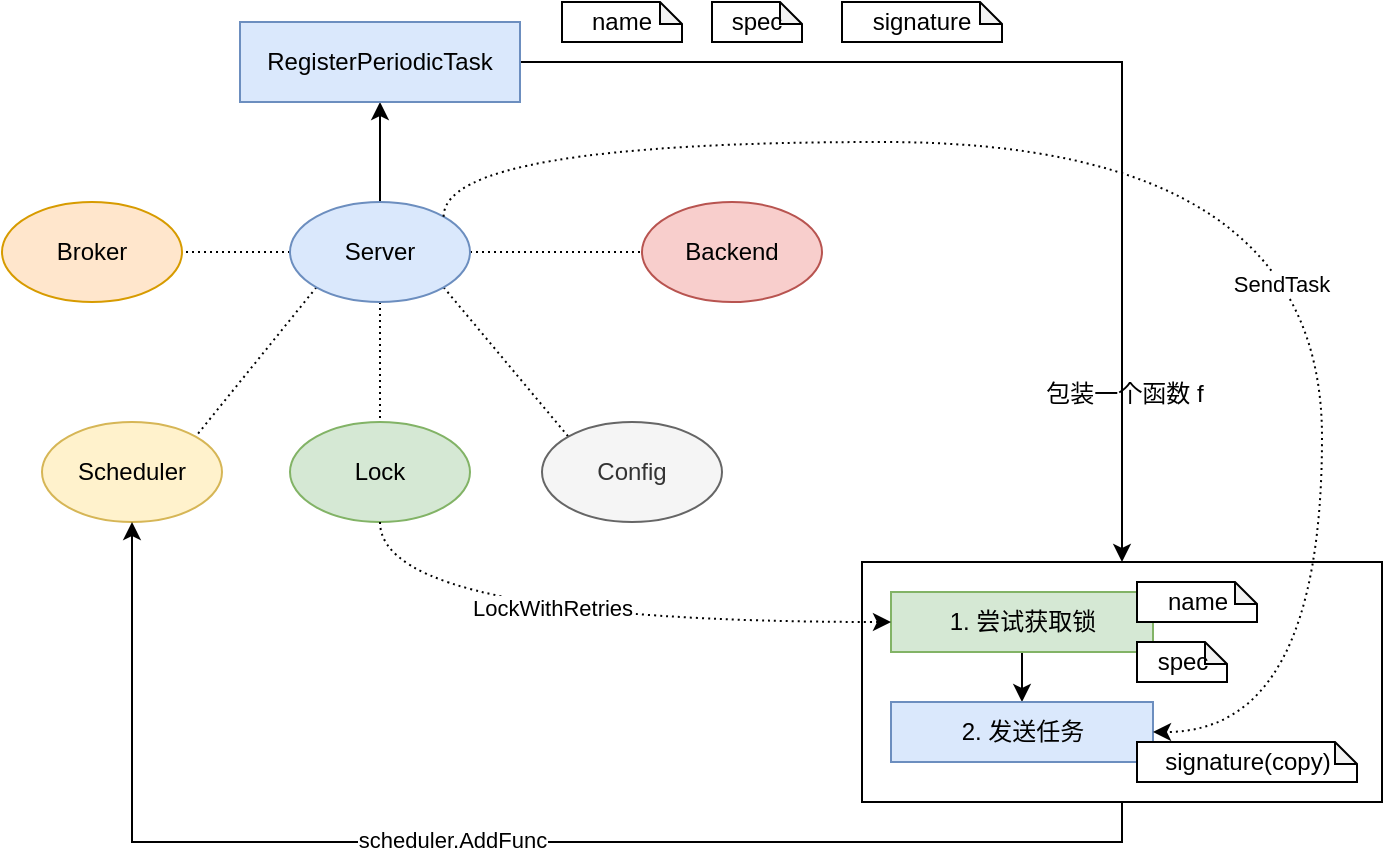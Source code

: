 <mxfile version="27.1.6">
  <diagram name="第 2 页" id="7zwCZKaskzkO0iVTIEjH">
    <mxGraphModel dx="1508" dy="818" grid="1" gridSize="10" guides="1" tooltips="1" connect="1" arrows="1" fold="1" page="1" pageScale="1" pageWidth="827" pageHeight="1169" math="0" shadow="0">
      <root>
        <mxCell id="0" />
        <mxCell id="1" parent="0" />
        <mxCell id="U1oT9B7oUbWVqRauLThc-1" style="rounded=0;orthogonalLoop=1;jettySize=auto;html=1;exitX=0;exitY=0.5;exitDx=0;exitDy=0;entryX=1;entryY=0.5;entryDx=0;entryDy=0;endArrow=none;startFill=0;endFill=1;dashed=1;dashPattern=1 2;" edge="1" parent="1" source="U1oT9B7oUbWVqRauLThc-6" target="U1oT9B7oUbWVqRauLThc-10">
          <mxGeometry relative="1" as="geometry" />
        </mxCell>
        <mxCell id="U1oT9B7oUbWVqRauLThc-2" style="rounded=0;orthogonalLoop=1;jettySize=auto;html=1;entryX=0;entryY=0.5;entryDx=0;entryDy=0;endArrow=none;startFill=0;exitX=1;exitY=0.5;exitDx=0;exitDy=0;dashed=1;dashPattern=1 2;" edge="1" parent="1" source="U1oT9B7oUbWVqRauLThc-6" target="U1oT9B7oUbWVqRauLThc-11">
          <mxGeometry relative="1" as="geometry" />
        </mxCell>
        <mxCell id="U1oT9B7oUbWVqRauLThc-3" style="rounded=0;orthogonalLoop=1;jettySize=auto;html=1;exitX=1;exitY=1;exitDx=0;exitDy=0;entryX=0;entryY=0;entryDx=0;entryDy=0;endArrow=none;startFill=0;dashed=1;dashPattern=1 2;" edge="1" parent="1" source="U1oT9B7oUbWVqRauLThc-6" target="U1oT9B7oUbWVqRauLThc-12">
          <mxGeometry relative="1" as="geometry" />
        </mxCell>
        <mxCell id="U1oT9B7oUbWVqRauLThc-4" style="rounded=0;orthogonalLoop=1;jettySize=auto;html=1;entryX=1;entryY=0;entryDx=0;entryDy=0;endArrow=none;startFill=0;exitX=0;exitY=1;exitDx=0;exitDy=0;dashed=1;dashPattern=1 2;" edge="1" parent="1" source="U1oT9B7oUbWVqRauLThc-6" target="U1oT9B7oUbWVqRauLThc-14">
          <mxGeometry relative="1" as="geometry" />
        </mxCell>
        <mxCell id="U1oT9B7oUbWVqRauLThc-5" style="rounded=0;orthogonalLoop=1;jettySize=auto;html=1;entryX=0.5;entryY=0;entryDx=0;entryDy=0;endArrow=none;startFill=0;exitX=0.5;exitY=1;exitDx=0;exitDy=0;dashed=1;dashPattern=1 2;" edge="1" parent="1" source="U1oT9B7oUbWVqRauLThc-6" target="U1oT9B7oUbWVqRauLThc-13">
          <mxGeometry relative="1" as="geometry" />
        </mxCell>
        <mxCell id="U1oT9B7oUbWVqRauLThc-44" style="edgeStyle=orthogonalEdgeStyle;rounded=0;orthogonalLoop=1;jettySize=auto;html=1;entryX=0.5;entryY=1;entryDx=0;entryDy=0;" edge="1" parent="1" source="U1oT9B7oUbWVqRauLThc-6" target="U1oT9B7oUbWVqRauLThc-43">
          <mxGeometry relative="1" as="geometry" />
        </mxCell>
        <mxCell id="U1oT9B7oUbWVqRauLThc-6" value="Server" style="ellipse;whiteSpace=wrap;html=1;fillColor=#dae8fc;strokeColor=#6c8ebf;" vertex="1" parent="1">
          <mxGeometry x="324" y="170" width="90" height="50" as="geometry" />
        </mxCell>
        <mxCell id="U1oT9B7oUbWVqRauLThc-10" value="Broker" style="ellipse;whiteSpace=wrap;html=1;fillColor=#ffe6cc;strokeColor=#d79b00;" vertex="1" parent="1">
          <mxGeometry x="180" y="170" width="90" height="50" as="geometry" />
        </mxCell>
        <mxCell id="U1oT9B7oUbWVqRauLThc-11" value="Backend" style="ellipse;whiteSpace=wrap;html=1;fillColor=#f8cecc;strokeColor=#b85450;" vertex="1" parent="1">
          <mxGeometry x="500" y="170" width="90" height="50" as="geometry" />
        </mxCell>
        <mxCell id="U1oT9B7oUbWVqRauLThc-12" value="Config" style="ellipse;whiteSpace=wrap;html=1;fillColor=#f5f5f5;strokeColor=#666666;fontColor=#333333;" vertex="1" parent="1">
          <mxGeometry x="450" y="280" width="90" height="50" as="geometry" />
        </mxCell>
        <mxCell id="U1oT9B7oUbWVqRauLThc-13" value="Lock" style="ellipse;whiteSpace=wrap;html=1;fillColor=#d5e8d4;strokeColor=#82b366;" vertex="1" parent="1">
          <mxGeometry x="324" y="280" width="90" height="50" as="geometry" />
        </mxCell>
        <mxCell id="U1oT9B7oUbWVqRauLThc-14" value="Scheduler" style="ellipse;whiteSpace=wrap;html=1;fillColor=#fff2cc;strokeColor=#d6b656;" vertex="1" parent="1">
          <mxGeometry x="200" y="280" width="90" height="50" as="geometry" />
        </mxCell>
        <mxCell id="U1oT9B7oUbWVqRauLThc-46" style="edgeStyle=orthogonalEdgeStyle;rounded=0;orthogonalLoop=1;jettySize=auto;html=1;exitX=1;exitY=0.5;exitDx=0;exitDy=0;entryX=0.5;entryY=0;entryDx=0;entryDy=0;strokeColor=#000000;" edge="1" parent="1" source="U1oT9B7oUbWVqRauLThc-43" target="U1oT9B7oUbWVqRauLThc-45">
          <mxGeometry relative="1" as="geometry" />
        </mxCell>
        <mxCell id="U1oT9B7oUbWVqRauLThc-48" value="&lt;span style=&quot;font-size: 12px;&quot;&gt;包装一个函数 f&lt;/span&gt;" style="edgeLabel;html=1;align=center;verticalAlign=middle;resizable=0;points=[];labelBackgroundColor=none;" vertex="1" connectable="0" parent="U1oT9B7oUbWVqRauLThc-46">
          <mxGeometry x="0.693" y="1" relative="1" as="geometry">
            <mxPoint as="offset" />
          </mxGeometry>
        </mxCell>
        <mxCell id="U1oT9B7oUbWVqRauLThc-43" value="RegisterPeriodicTask" style="rounded=0;whiteSpace=wrap;html=1;fillColor=#dae8fc;strokeColor=#6C8EBF;" vertex="1" parent="1">
          <mxGeometry x="299" y="80" width="140" height="40" as="geometry" />
        </mxCell>
        <mxCell id="U1oT9B7oUbWVqRauLThc-63" style="edgeStyle=orthogonalEdgeStyle;rounded=0;orthogonalLoop=1;jettySize=auto;html=1;exitX=0.5;exitY=1;exitDx=0;exitDy=0;entryX=0.5;entryY=1;entryDx=0;entryDy=0;" edge="1" parent="1" source="U1oT9B7oUbWVqRauLThc-45" target="U1oT9B7oUbWVqRauLThc-14">
          <mxGeometry relative="1" as="geometry" />
        </mxCell>
        <mxCell id="U1oT9B7oUbWVqRauLThc-64" value="scheduler.AddFunc" style="edgeLabel;html=1;align=center;verticalAlign=middle;resizable=0;points=[];" vertex="1" connectable="0" parent="U1oT9B7oUbWVqRauLThc-63">
          <mxGeometry x="0.052" y="-1" relative="1" as="geometry">
            <mxPoint as="offset" />
          </mxGeometry>
        </mxCell>
        <mxCell id="U1oT9B7oUbWVqRauLThc-45" value="" style="rounded=0;whiteSpace=wrap;html=1;" vertex="1" parent="1">
          <mxGeometry x="610" y="350" width="260" height="120" as="geometry" />
        </mxCell>
        <mxCell id="U1oT9B7oUbWVqRauLThc-59" style="edgeStyle=orthogonalEdgeStyle;rounded=0;orthogonalLoop=1;jettySize=auto;html=1;exitX=0.5;exitY=1;exitDx=0;exitDy=0;entryX=0.5;entryY=0;entryDx=0;entryDy=0;" edge="1" parent="1" source="U1oT9B7oUbWVqRauLThc-49" target="U1oT9B7oUbWVqRauLThc-53">
          <mxGeometry relative="1" as="geometry" />
        </mxCell>
        <mxCell id="U1oT9B7oUbWVqRauLThc-49" value="1. 尝试获取锁" style="rounded=0;whiteSpace=wrap;html=1;fillColor=#d5e8d4;strokeColor=#82b366;" vertex="1" parent="1">
          <mxGeometry x="624.5" y="365" width="131" height="30" as="geometry" />
        </mxCell>
        <mxCell id="U1oT9B7oUbWVqRauLThc-51" style="edgeStyle=orthogonalEdgeStyle;rounded=0;orthogonalLoop=1;jettySize=auto;html=1;exitX=0.5;exitY=1;exitDx=0;exitDy=0;entryX=0;entryY=0.5;entryDx=0;entryDy=0;dashed=1;dashPattern=1 2;curved=1;" edge="1" parent="1" source="U1oT9B7oUbWVqRauLThc-13" target="U1oT9B7oUbWVqRauLThc-49">
          <mxGeometry relative="1" as="geometry" />
        </mxCell>
        <mxCell id="U1oT9B7oUbWVqRauLThc-52" value="LockWithRetries" style="edgeLabel;html=1;align=center;verticalAlign=middle;resizable=0;points=[];" vertex="1" connectable="0" parent="U1oT9B7oUbWVqRauLThc-51">
          <mxGeometry x="-0.11" y="7" relative="1" as="geometry">
            <mxPoint as="offset" />
          </mxGeometry>
        </mxCell>
        <mxCell id="U1oT9B7oUbWVqRauLThc-53" value="2. 发送任务" style="rounded=0;whiteSpace=wrap;html=1;fillColor=#dae8fc;strokeColor=#6c8ebf;" vertex="1" parent="1">
          <mxGeometry x="624.5" y="420" width="131" height="30" as="geometry" />
        </mxCell>
        <mxCell id="U1oT9B7oUbWVqRauLThc-54" style="edgeStyle=orthogonalEdgeStyle;rounded=0;orthogonalLoop=1;jettySize=auto;html=1;exitX=1;exitY=0;exitDx=0;exitDy=0;entryX=1;entryY=0.5;entryDx=0;entryDy=0;curved=1;dashed=1;dashPattern=1 2;" edge="1" parent="1" source="U1oT9B7oUbWVqRauLThc-6" target="U1oT9B7oUbWVqRauLThc-53">
          <mxGeometry relative="1" as="geometry">
            <Array as="points">
              <mxPoint x="401" y="140" />
              <mxPoint x="840" y="140" />
              <mxPoint x="840" y="435" />
            </Array>
          </mxGeometry>
        </mxCell>
        <mxCell id="U1oT9B7oUbWVqRauLThc-65" value="&amp;nbsp;SendTask" style="edgeLabel;html=1;align=center;verticalAlign=middle;resizable=0;points=[];" vertex="1" connectable="0" parent="U1oT9B7oUbWVqRauLThc-54">
          <mxGeometry x="0.279" y="-22" relative="1" as="geometry">
            <mxPoint as="offset" />
          </mxGeometry>
        </mxCell>
        <mxCell id="U1oT9B7oUbWVqRauLThc-55" value="name" style="shape=note;whiteSpace=wrap;html=1;backgroundOutline=1;darkOpacity=0.05;size=11;" vertex="1" parent="1">
          <mxGeometry x="460" y="70" width="60" height="20" as="geometry" />
        </mxCell>
        <mxCell id="U1oT9B7oUbWVqRauLThc-56" value="spec" style="shape=note;whiteSpace=wrap;html=1;backgroundOutline=1;darkOpacity=0.05;size=11;" vertex="1" parent="1">
          <mxGeometry x="535" y="70" width="45" height="20" as="geometry" />
        </mxCell>
        <mxCell id="U1oT9B7oUbWVqRauLThc-58" value="signature" style="shape=note;whiteSpace=wrap;html=1;backgroundOutline=1;darkOpacity=0.05;size=11;" vertex="1" parent="1">
          <mxGeometry x="600" y="70" width="80" height="20" as="geometry" />
        </mxCell>
        <mxCell id="U1oT9B7oUbWVqRauLThc-60" value="name" style="shape=note;whiteSpace=wrap;html=1;backgroundOutline=1;darkOpacity=0.05;size=11;" vertex="1" parent="1">
          <mxGeometry x="747.5" y="360" width="60" height="20" as="geometry" />
        </mxCell>
        <mxCell id="U1oT9B7oUbWVqRauLThc-61" value="spec" style="shape=note;whiteSpace=wrap;html=1;backgroundOutline=1;darkOpacity=0.05;size=11;" vertex="1" parent="1">
          <mxGeometry x="747.5" y="390" width="45" height="20" as="geometry" />
        </mxCell>
        <mxCell id="U1oT9B7oUbWVqRauLThc-62" value="signature(copy)" style="shape=note;whiteSpace=wrap;html=1;backgroundOutline=1;darkOpacity=0.05;size=11;" vertex="1" parent="1">
          <mxGeometry x="747.5" y="440" width="110" height="20" as="geometry" />
        </mxCell>
      </root>
    </mxGraphModel>
  </diagram>
</mxfile>
